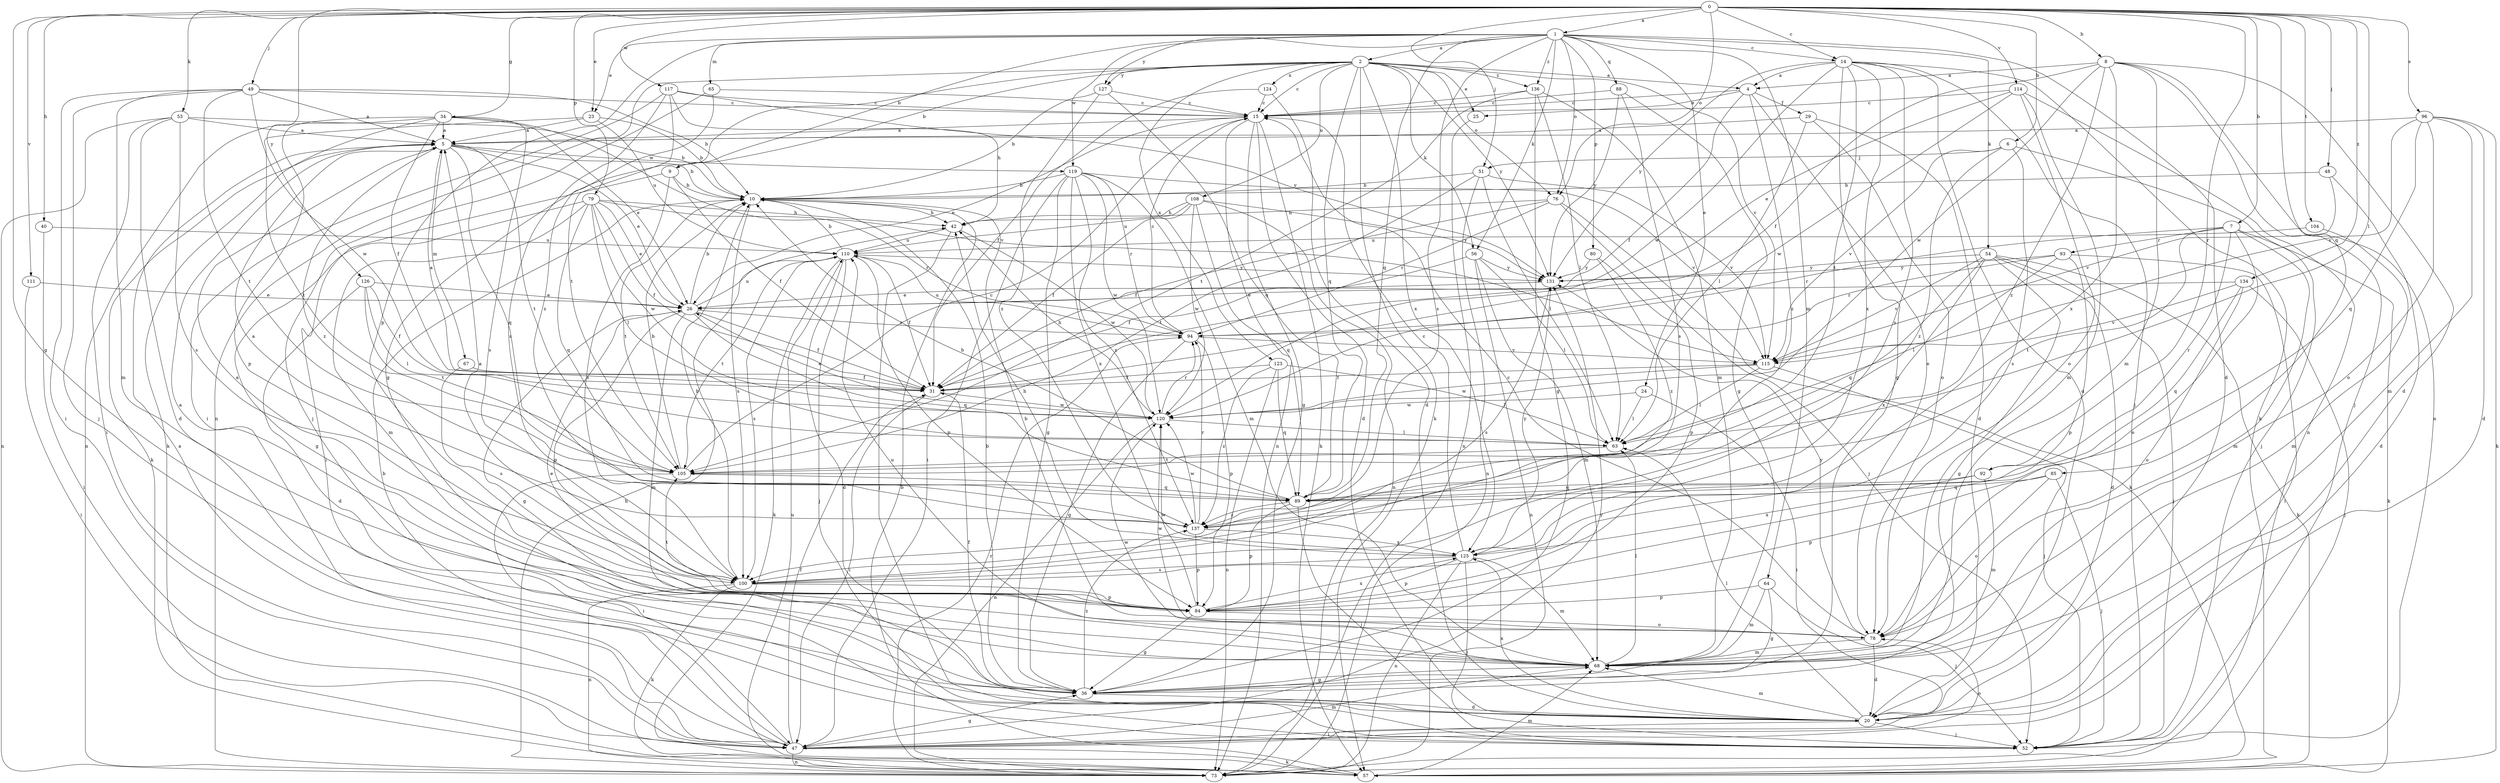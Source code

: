 strict digraph  {
0;
1;
2;
4;
5;
6;
7;
8;
9;
10;
14;
15;
20;
23;
24;
25;
26;
29;
31;
34;
36;
40;
42;
47;
48;
49;
51;
52;
53;
54;
56;
57;
63;
64;
65;
67;
68;
73;
76;
78;
79;
80;
84;
85;
88;
89;
92;
93;
94;
96;
100;
104;
105;
108;
110;
111;
114;
115;
117;
119;
120;
123;
124;
125;
126;
127;
131;
134;
136;
137;
0 -> 1  [label=a];
0 -> 6  [label=b];
0 -> 7  [label=b];
0 -> 8  [label=b];
0 -> 14  [label=c];
0 -> 23  [label=e];
0 -> 34  [label=g];
0 -> 36  [label=g];
0 -> 40  [label=h];
0 -> 48  [label=j];
0 -> 49  [label=j];
0 -> 51  [label=j];
0 -> 53  [label=k];
0 -> 63  [label=l];
0 -> 76  [label=o];
0 -> 79  [label=p];
0 -> 85  [label=q];
0 -> 92  [label=r];
0 -> 96  [label=s];
0 -> 104  [label=t];
0 -> 111  [label=v];
0 -> 114  [label=v];
0 -> 117  [label=w];
0 -> 126  [label=y];
0 -> 134  [label=z];
1 -> 2  [label=a];
1 -> 9  [label=b];
1 -> 14  [label=c];
1 -> 20  [label=d];
1 -> 23  [label=e];
1 -> 24  [label=e];
1 -> 54  [label=k];
1 -> 56  [label=k];
1 -> 64  [label=m];
1 -> 65  [label=m];
1 -> 76  [label=o];
1 -> 80  [label=p];
1 -> 84  [label=p];
1 -> 88  [label=q];
1 -> 89  [label=q];
1 -> 100  [label=s];
1 -> 119  [label=w];
1 -> 127  [label=y];
1 -> 136  [label=z];
2 -> 4  [label=a];
2 -> 9  [label=b];
2 -> 15  [label=c];
2 -> 25  [label=e];
2 -> 36  [label=g];
2 -> 56  [label=k];
2 -> 57  [label=k];
2 -> 73  [label=n];
2 -> 76  [label=o];
2 -> 89  [label=q];
2 -> 108  [label=u];
2 -> 115  [label=v];
2 -> 123  [label=x];
2 -> 124  [label=x];
2 -> 125  [label=x];
2 -> 127  [label=y];
2 -> 131  [label=y];
2 -> 136  [label=z];
4 -> 15  [label=c];
4 -> 25  [label=e];
4 -> 29  [label=f];
4 -> 31  [label=f];
4 -> 78  [label=o];
4 -> 137  [label=z];
5 -> 10  [label=b];
5 -> 26  [label=e];
5 -> 57  [label=k];
5 -> 67  [label=m];
5 -> 89  [label=q];
5 -> 105  [label=t];
5 -> 119  [label=w];
5 -> 137  [label=z];
6 -> 51  [label=j];
6 -> 52  [label=j];
6 -> 100  [label=s];
6 -> 115  [label=v];
6 -> 137  [label=z];
7 -> 57  [label=k];
7 -> 68  [label=m];
7 -> 78  [label=o];
7 -> 92  [label=r];
7 -> 93  [label=r];
7 -> 94  [label=r];
7 -> 105  [label=t];
8 -> 4  [label=a];
8 -> 20  [label=d];
8 -> 31  [label=f];
8 -> 52  [label=j];
8 -> 68  [label=m];
8 -> 73  [label=n];
8 -> 120  [label=w];
8 -> 125  [label=x];
8 -> 137  [label=z];
9 -> 10  [label=b];
9 -> 31  [label=f];
9 -> 47  [label=i];
9 -> 100  [label=s];
10 -> 42  [label=h];
10 -> 100  [label=s];
10 -> 105  [label=t];
14 -> 4  [label=a];
14 -> 20  [label=d];
14 -> 36  [label=g];
14 -> 52  [label=j];
14 -> 57  [label=k];
14 -> 100  [label=s];
14 -> 105  [label=t];
14 -> 120  [label=w];
14 -> 125  [label=x];
14 -> 131  [label=y];
15 -> 5  [label=a];
15 -> 20  [label=d];
15 -> 26  [label=e];
15 -> 36  [label=g];
15 -> 57  [label=k];
15 -> 73  [label=n];
20 -> 47  [label=i];
20 -> 52  [label=j];
20 -> 63  [label=l];
20 -> 68  [label=m];
20 -> 125  [label=x];
23 -> 5  [label=a];
23 -> 10  [label=b];
23 -> 105  [label=t];
23 -> 110  [label=u];
24 -> 47  [label=i];
24 -> 63  [label=l];
24 -> 120  [label=w];
25 -> 73  [label=n];
26 -> 10  [label=b];
26 -> 31  [label=f];
26 -> 36  [label=g];
26 -> 68  [label=m];
26 -> 84  [label=p];
26 -> 89  [label=q];
26 -> 94  [label=r];
26 -> 110  [label=u];
29 -> 5  [label=a];
29 -> 20  [label=d];
29 -> 63  [label=l];
29 -> 78  [label=o];
31 -> 5  [label=a];
31 -> 47  [label=i];
31 -> 120  [label=w];
34 -> 5  [label=a];
34 -> 26  [label=e];
34 -> 31  [label=f];
34 -> 57  [label=k];
34 -> 73  [label=n];
34 -> 84  [label=p];
34 -> 100  [label=s];
34 -> 115  [label=v];
36 -> 10  [label=b];
36 -> 20  [label=d];
36 -> 31  [label=f];
36 -> 137  [label=z];
40 -> 47  [label=i];
40 -> 110  [label=u];
42 -> 52  [label=j];
42 -> 110  [label=u];
42 -> 120  [label=w];
47 -> 5  [label=a];
47 -> 10  [label=b];
47 -> 31  [label=f];
47 -> 36  [label=g];
47 -> 57  [label=k];
47 -> 68  [label=m];
47 -> 73  [label=n];
47 -> 78  [label=o];
47 -> 131  [label=y];
48 -> 10  [label=b];
48 -> 20  [label=d];
48 -> 115  [label=v];
49 -> 5  [label=a];
49 -> 10  [label=b];
49 -> 15  [label=c];
49 -> 47  [label=i];
49 -> 52  [label=j];
49 -> 68  [label=m];
49 -> 105  [label=t];
49 -> 120  [label=w];
51 -> 10  [label=b];
51 -> 63  [label=l];
51 -> 73  [label=n];
51 -> 105  [label=t];
51 -> 115  [label=v];
53 -> 5  [label=a];
53 -> 10  [label=b];
53 -> 20  [label=d];
53 -> 47  [label=i];
53 -> 73  [label=n];
53 -> 100  [label=s];
54 -> 20  [label=d];
54 -> 36  [label=g];
54 -> 52  [label=j];
54 -> 57  [label=k];
54 -> 89  [label=q];
54 -> 115  [label=v];
54 -> 125  [label=x];
54 -> 131  [label=y];
56 -> 31  [label=f];
56 -> 63  [label=l];
56 -> 68  [label=m];
56 -> 73  [label=n];
56 -> 131  [label=y];
57 -> 10  [label=b];
57 -> 68  [label=m];
57 -> 110  [label=u];
63 -> 105  [label=t];
64 -> 36  [label=g];
64 -> 52  [label=j];
64 -> 68  [label=m];
64 -> 84  [label=p];
65 -> 15  [label=c];
65 -> 52  [label=j];
65 -> 137  [label=z];
67 -> 31  [label=f];
67 -> 100  [label=s];
68 -> 5  [label=a];
68 -> 36  [label=g];
68 -> 63  [label=l];
68 -> 110  [label=u];
68 -> 120  [label=w];
73 -> 42  [label=h];
73 -> 94  [label=r];
76 -> 31  [label=f];
76 -> 42  [label=h];
76 -> 52  [label=j];
76 -> 57  [label=k];
76 -> 94  [label=r];
78 -> 10  [label=b];
78 -> 15  [label=c];
78 -> 20  [label=d];
78 -> 26  [label=e];
78 -> 68  [label=m];
78 -> 120  [label=w];
78 -> 131  [label=y];
79 -> 26  [label=e];
79 -> 31  [label=f];
79 -> 36  [label=g];
79 -> 42  [label=h];
79 -> 63  [label=l];
79 -> 68  [label=m];
79 -> 89  [label=q];
79 -> 94  [label=r];
79 -> 120  [label=w];
80 -> 84  [label=p];
80 -> 131  [label=y];
80 -> 137  [label=z];
84 -> 5  [label=a];
84 -> 36  [label=g];
84 -> 78  [label=o];
84 -> 105  [label=t];
84 -> 120  [label=w];
84 -> 125  [label=x];
85 -> 52  [label=j];
85 -> 78  [label=o];
85 -> 84  [label=p];
85 -> 89  [label=q];
88 -> 15  [label=c];
88 -> 36  [label=g];
88 -> 100  [label=s];
88 -> 131  [label=y];
89 -> 10  [label=b];
89 -> 52  [label=j];
89 -> 84  [label=p];
89 -> 137  [label=z];
92 -> 68  [label=m];
92 -> 89  [label=q];
92 -> 125  [label=x];
93 -> 47  [label=i];
93 -> 63  [label=l];
93 -> 84  [label=p];
93 -> 94  [label=r];
93 -> 131  [label=y];
94 -> 15  [label=c];
94 -> 36  [label=g];
94 -> 84  [label=p];
94 -> 110  [label=u];
94 -> 115  [label=v];
96 -> 5  [label=a];
96 -> 20  [label=d];
96 -> 57  [label=k];
96 -> 68  [label=m];
96 -> 78  [label=o];
96 -> 89  [label=q];
96 -> 115  [label=v];
100 -> 5  [label=a];
100 -> 10  [label=b];
100 -> 57  [label=k];
100 -> 73  [label=n];
100 -> 84  [label=p];
104 -> 68  [label=m];
104 -> 110  [label=u];
105 -> 10  [label=b];
105 -> 15  [label=c];
105 -> 47  [label=i];
105 -> 89  [label=q];
108 -> 31  [label=f];
108 -> 42  [label=h];
108 -> 73  [label=n];
108 -> 89  [label=q];
108 -> 110  [label=u];
108 -> 120  [label=w];
108 -> 131  [label=y];
110 -> 10  [label=b];
110 -> 20  [label=d];
110 -> 31  [label=f];
110 -> 52  [label=j];
110 -> 57  [label=k];
110 -> 84  [label=p];
110 -> 100  [label=s];
110 -> 105  [label=t];
110 -> 131  [label=y];
111 -> 26  [label=e];
111 -> 47  [label=i];
114 -> 15  [label=c];
114 -> 26  [label=e];
114 -> 68  [label=m];
114 -> 73  [label=n];
114 -> 78  [label=o];
114 -> 120  [label=w];
115 -> 31  [label=f];
115 -> 52  [label=j];
115 -> 63  [label=l];
115 -> 120  [label=w];
117 -> 15  [label=c];
117 -> 42  [label=h];
117 -> 47  [label=i];
117 -> 100  [label=s];
117 -> 105  [label=t];
117 -> 131  [label=y];
119 -> 10  [label=b];
119 -> 36  [label=g];
119 -> 47  [label=i];
119 -> 68  [label=m];
119 -> 94  [label=r];
119 -> 115  [label=v];
119 -> 120  [label=w];
119 -> 125  [label=x];
119 -> 137  [label=z];
120 -> 26  [label=e];
120 -> 42  [label=h];
120 -> 63  [label=l];
120 -> 73  [label=n];
120 -> 94  [label=r];
123 -> 31  [label=f];
123 -> 63  [label=l];
123 -> 73  [label=n];
123 -> 89  [label=q];
123 -> 137  [label=z];
124 -> 15  [label=c];
124 -> 20  [label=d];
124 -> 31  [label=f];
125 -> 15  [label=c];
125 -> 42  [label=h];
125 -> 52  [label=j];
125 -> 68  [label=m];
125 -> 73  [label=n];
125 -> 84  [label=p];
125 -> 100  [label=s];
125 -> 131  [label=y];
126 -> 20  [label=d];
126 -> 26  [label=e];
126 -> 31  [label=f];
126 -> 63  [label=l];
126 -> 105  [label=t];
127 -> 10  [label=b];
127 -> 15  [label=c];
127 -> 89  [label=q];
127 -> 137  [label=z];
131 -> 26  [label=e];
131 -> 100  [label=s];
134 -> 26  [label=e];
134 -> 52  [label=j];
134 -> 78  [label=o];
134 -> 89  [label=q];
134 -> 115  [label=v];
136 -> 15  [label=c];
136 -> 36  [label=g];
136 -> 63  [label=l];
136 -> 68  [label=m];
136 -> 105  [label=t];
137 -> 5  [label=a];
137 -> 84  [label=p];
137 -> 94  [label=r];
137 -> 120  [label=w];
137 -> 125  [label=x];
}
